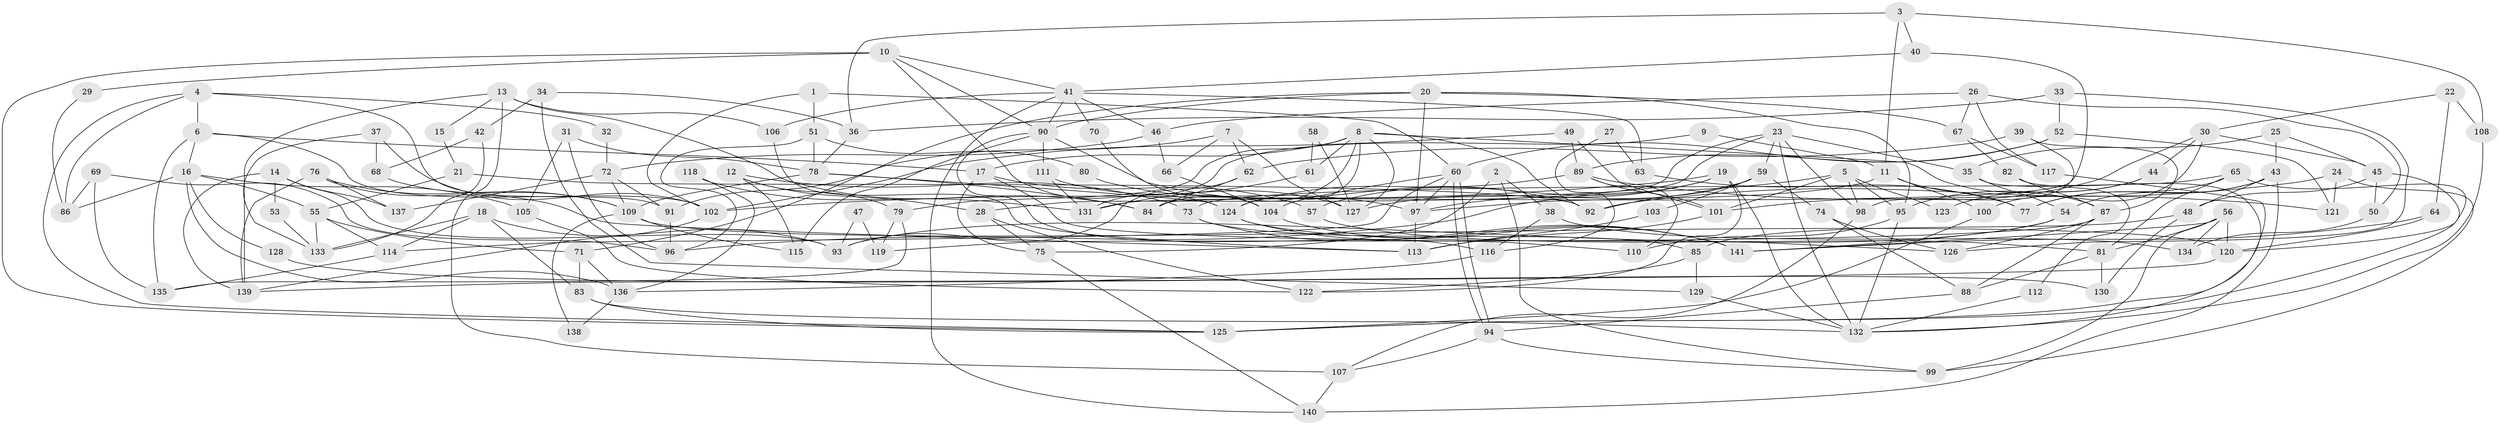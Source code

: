 // coarse degree distribution, {3: 0.20408163265306123, 5: 0.1836734693877551, 6: 0.11224489795918367, 7: 0.07142857142857142, 8: 0.04081632653061224, 9: 0.061224489795918366, 4: 0.17346938775510204, 11: 0.01020408163265306, 2: 0.12244897959183673, 10: 0.02040816326530612}
// Generated by graph-tools (version 1.1) at 2025/52/02/27/25 19:52:03]
// undirected, 141 vertices, 282 edges
graph export_dot {
graph [start="1"]
  node [color=gray90,style=filled];
  1;
  2;
  3;
  4;
  5;
  6;
  7;
  8;
  9;
  10;
  11;
  12;
  13;
  14;
  15;
  16;
  17;
  18;
  19;
  20;
  21;
  22;
  23;
  24;
  25;
  26;
  27;
  28;
  29;
  30;
  31;
  32;
  33;
  34;
  35;
  36;
  37;
  38;
  39;
  40;
  41;
  42;
  43;
  44;
  45;
  46;
  47;
  48;
  49;
  50;
  51;
  52;
  53;
  54;
  55;
  56;
  57;
  58;
  59;
  60;
  61;
  62;
  63;
  64;
  65;
  66;
  67;
  68;
  69;
  70;
  71;
  72;
  73;
  74;
  75;
  76;
  77;
  78;
  79;
  80;
  81;
  82;
  83;
  84;
  85;
  86;
  87;
  88;
  89;
  90;
  91;
  92;
  93;
  94;
  95;
  96;
  97;
  98;
  99;
  100;
  101;
  102;
  103;
  104;
  105;
  106;
  107;
  108;
  109;
  110;
  111;
  112;
  113;
  114;
  115;
  116;
  117;
  118;
  119;
  120;
  121;
  122;
  123;
  124;
  125;
  126;
  127;
  128;
  129;
  130;
  131;
  132;
  133;
  134;
  135;
  136;
  137;
  138;
  139;
  140;
  141;
  1 -- 60;
  1 -- 102;
  1 -- 51;
  2 -- 99;
  2 -- 75;
  2 -- 38;
  3 -- 36;
  3 -- 40;
  3 -- 11;
  3 -- 108;
  4 -- 6;
  4 -- 91;
  4 -- 32;
  4 -- 86;
  4 -- 125;
  5 -- 96;
  5 -- 98;
  5 -- 95;
  5 -- 101;
  5 -- 123;
  6 -- 135;
  6 -- 17;
  6 -- 16;
  6 -- 102;
  7 -- 66;
  7 -- 91;
  7 -- 62;
  7 -- 127;
  8 -- 17;
  8 -- 84;
  8 -- 61;
  8 -- 79;
  8 -- 87;
  8 -- 92;
  8 -- 124;
  8 -- 127;
  9 -- 11;
  9 -- 131;
  10 -- 125;
  10 -- 41;
  10 -- 29;
  10 -- 90;
  10 -- 124;
  11 -- 97;
  11 -- 77;
  11 -- 100;
  12 -- 73;
  12 -- 115;
  12 -- 28;
  12 -- 79;
  13 -- 107;
  13 -- 84;
  13 -- 15;
  13 -- 106;
  13 -- 139;
  14 -- 137;
  14 -- 139;
  14 -- 53;
  14 -- 93;
  15 -- 21;
  16 -- 136;
  16 -- 55;
  16 -- 86;
  16 -- 105;
  16 -- 128;
  17 -- 110;
  17 -- 75;
  17 -- 57;
  18 -- 114;
  18 -- 133;
  18 -- 83;
  18 -- 93;
  19 -- 102;
  19 -- 127;
  19 -- 57;
  19 -- 122;
  19 -- 132;
  20 -- 90;
  20 -- 95;
  20 -- 67;
  20 -- 71;
  20 -- 97;
  21 -- 55;
  21 -- 92;
  22 -- 108;
  22 -- 64;
  22 -- 30;
  23 -- 132;
  23 -- 35;
  23 -- 28;
  23 -- 59;
  23 -- 98;
  23 -- 131;
  24 -- 121;
  24 -- 99;
  24 -- 92;
  25 -- 45;
  25 -- 43;
  25 -- 35;
  26 -- 117;
  26 -- 67;
  26 -- 46;
  26 -- 50;
  27 -- 63;
  27 -- 116;
  28 -- 75;
  28 -- 122;
  29 -- 86;
  30 -- 101;
  30 -- 44;
  30 -- 45;
  30 -- 100;
  31 -- 105;
  31 -- 96;
  31 -- 78;
  32 -- 72;
  33 -- 126;
  33 -- 52;
  33 -- 36;
  34 -- 129;
  34 -- 36;
  34 -- 42;
  35 -- 54;
  35 -- 112;
  36 -- 78;
  37 -- 102;
  37 -- 133;
  37 -- 68;
  38 -- 134;
  38 -- 116;
  39 -- 87;
  39 -- 62;
  39 -- 98;
  40 -- 41;
  40 -- 84;
  41 -- 90;
  41 -- 106;
  41 -- 46;
  41 -- 63;
  41 -- 70;
  41 -- 140;
  42 -- 68;
  42 -- 133;
  43 -- 140;
  43 -- 77;
  43 -- 48;
  43 -- 54;
  44 -- 95;
  44 -- 123;
  45 -- 120;
  45 -- 48;
  45 -- 50;
  46 -- 66;
  46 -- 72;
  47 -- 119;
  47 -- 93;
  48 -- 85;
  48 -- 130;
  49 -- 89;
  49 -- 101;
  49 -- 102;
  50 -- 134;
  51 -- 78;
  51 -- 80;
  51 -- 96;
  52 -- 60;
  52 -- 89;
  52 -- 121;
  53 -- 133;
  54 -- 93;
  54 -- 141;
  55 -- 71;
  55 -- 114;
  55 -- 133;
  56 -- 141;
  56 -- 81;
  56 -- 99;
  56 -- 120;
  56 -- 134;
  57 -- 81;
  58 -- 127;
  58 -- 61;
  59 -- 92;
  59 -- 74;
  59 -- 97;
  59 -- 103;
  60 -- 94;
  60 -- 94;
  60 -- 97;
  60 -- 104;
  60 -- 114;
  61 -- 131;
  62 -- 93;
  62 -- 84;
  63 -- 77;
  64 -- 120;
  64 -- 141;
  65 -- 125;
  65 -- 73;
  65 -- 77;
  65 -- 81;
  66 -- 104;
  67 -- 82;
  67 -- 117;
  68 -- 109;
  69 -- 86;
  69 -- 135;
  69 -- 96;
  70 -- 104;
  71 -- 83;
  71 -- 136;
  72 -- 109;
  72 -- 91;
  72 -- 137;
  73 -- 141;
  73 -- 85;
  74 -- 88;
  74 -- 126;
  75 -- 140;
  76 -- 109;
  76 -- 139;
  76 -- 113;
  76 -- 137;
  78 -- 124;
  78 -- 84;
  78 -- 109;
  79 -- 119;
  79 -- 135;
  80 -- 97;
  81 -- 88;
  81 -- 130;
  82 -- 132;
  82 -- 87;
  83 -- 125;
  83 -- 132;
  85 -- 122;
  85 -- 129;
  87 -- 126;
  87 -- 88;
  87 -- 119;
  88 -- 94;
  89 -- 101;
  89 -- 124;
  89 -- 110;
  89 -- 121;
  90 -- 92;
  90 -- 111;
  90 -- 115;
  90 -- 116;
  91 -- 96;
  94 -- 99;
  94 -- 107;
  95 -- 132;
  95 -- 110;
  97 -- 113;
  98 -- 107;
  100 -- 125;
  101 -- 113;
  102 -- 139;
  103 -- 113;
  104 -- 141;
  105 -- 122;
  106 -- 113;
  107 -- 140;
  108 -- 132;
  109 -- 120;
  109 -- 115;
  109 -- 138;
  111 -- 127;
  111 -- 131;
  112 -- 132;
  114 -- 135;
  116 -- 136;
  117 -- 125;
  118 -- 131;
  118 -- 136;
  120 -- 139;
  124 -- 126;
  124 -- 141;
  128 -- 130;
  129 -- 132;
  136 -- 138;
}
